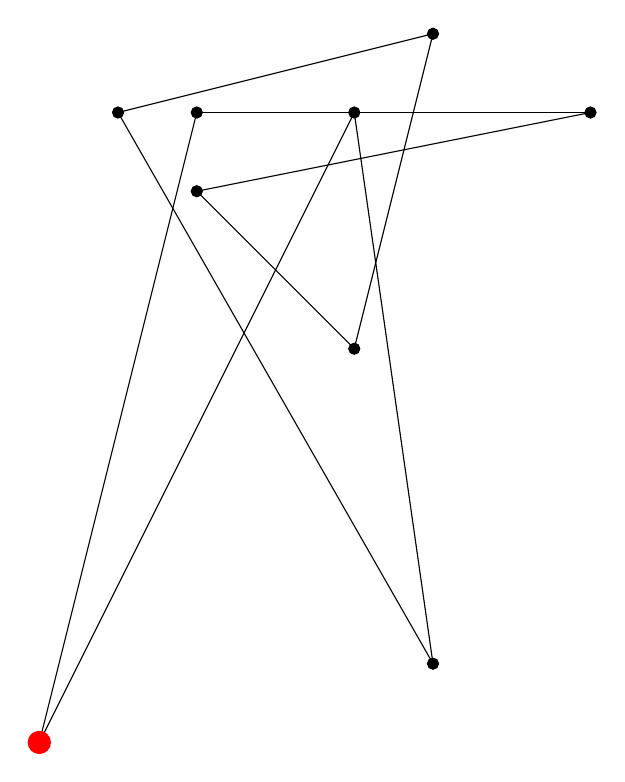 \draw [black] (0, 0) -- (4, 8);
\filldraw [black] (0, 0) circle (2pt);
\draw [black] (4, 8) --(5, 1);
\filldraw [black] (4, 8) circle (2pt);
\draw [black] (5, 1) --(1, 8);
\filldraw [black] (5, 1) circle (2pt);
\draw [black] (1, 8) --(5, 9);
\filldraw [black] (1, 8) circle (2pt);
\draw [black] (5, 9) --(4, 5);
\filldraw [black] (5, 9) circle (2pt);
\draw [black] (4, 5) --(2, 7);
\filldraw [black] (4, 5) circle (2pt);
\draw [black] (2, 7) --(7, 8);
\filldraw [black] (2, 7) circle (2pt);
\draw [black] (7, 8) --(2, 8);
\filldraw [black] (7, 8) circle (2pt);
\draw [black] (2, 8) --(0, 0);
\filldraw (2, 8) [black] circle (2pt);
\filldraw [red] (0, 0) circle (4pt);